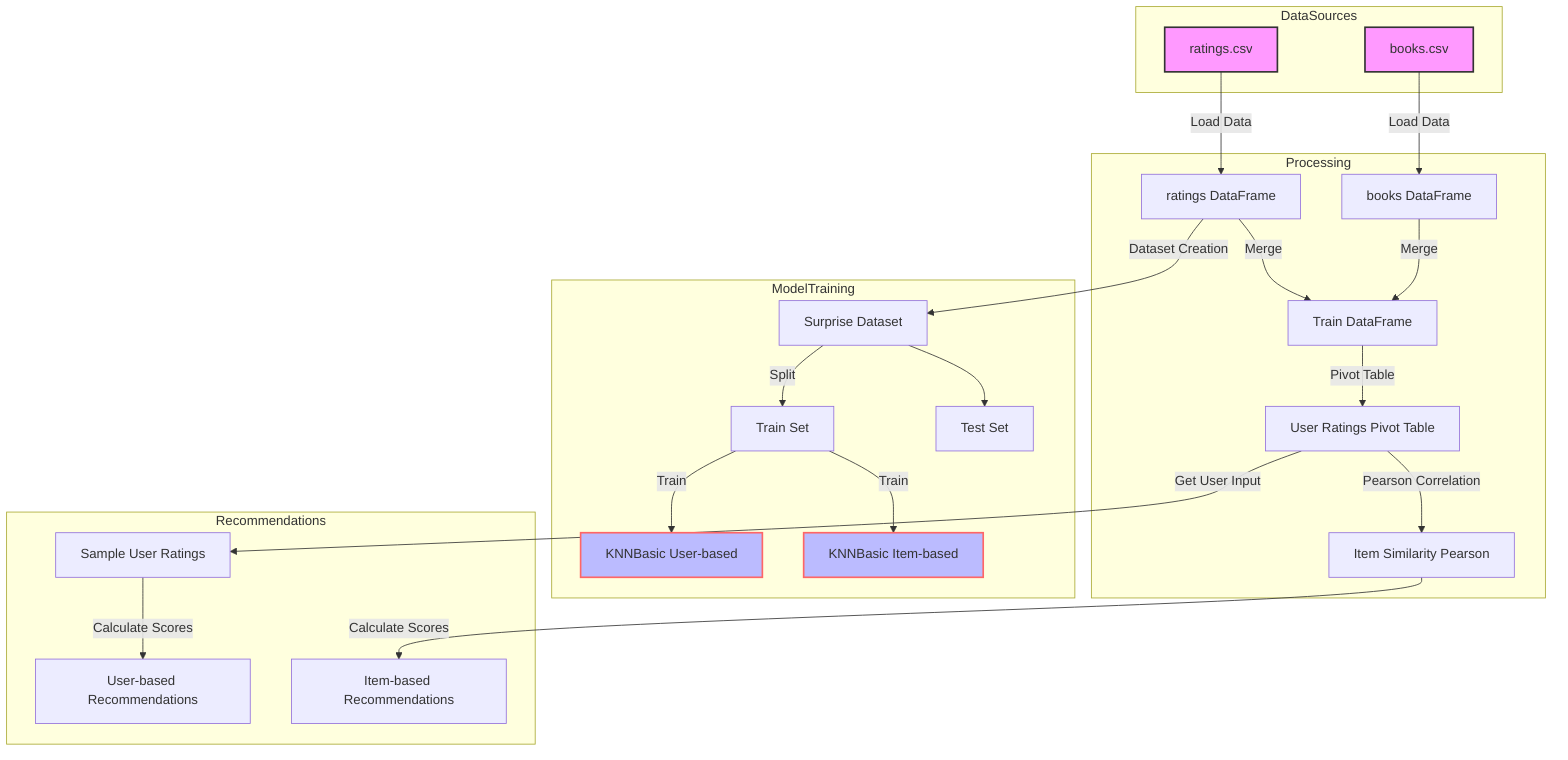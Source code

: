flowchart TD
    subgraph DataSources
        DS1["ratings.csv"]
        DS1:::source
        DS2["books.csv"]
        DS2:::source
    end

    subgraph Processing
        DS1 -->|Load Data| Ratings["ratings DataFrame"]
        DS2 -->|Load Data| Books["books DataFrame"]

        Ratings -->|Merge| Train["Train DataFrame"]
        Books -->|Merge| Train

        Train -->|Pivot Table| UserRatings["User Ratings Pivot Table"]
        UserRatings -->|Pearson Correlation| ItemSim["Item Similarity Pearson"]
    end

    subgraph ModelTraining
        Ratings -->|Dataset Creation| Dataset1["Surprise Dataset"]
        Dataset1 -->|Split| Train1["Train Set"]
        Dataset1 --> Test1["Test Set"]

        Train1 -->|Train| UserBasedKNN["KNNBasic User-based"]
        UserBasedKNN:::model
        Train1 -->|Train| ItemBasedKNN["KNNBasic Item-based"]
        ItemBasedKNN:::model
    end

    subgraph Recommendations
        UserRatings -->|Get User Input| User1["Sample User Ratings"]
        User1 -->|Calculate Scores| RecPearson["User-based Recommendations"]
        ItemSim -->|Calculate Scores| RecPearsonItem["Item-based Recommendations"]
    end

    classDef source fill:#f9f,stroke:#333,stroke-width:2px;
    classDef model fill:#bbf,stroke:#f66,stroke-width:2px;